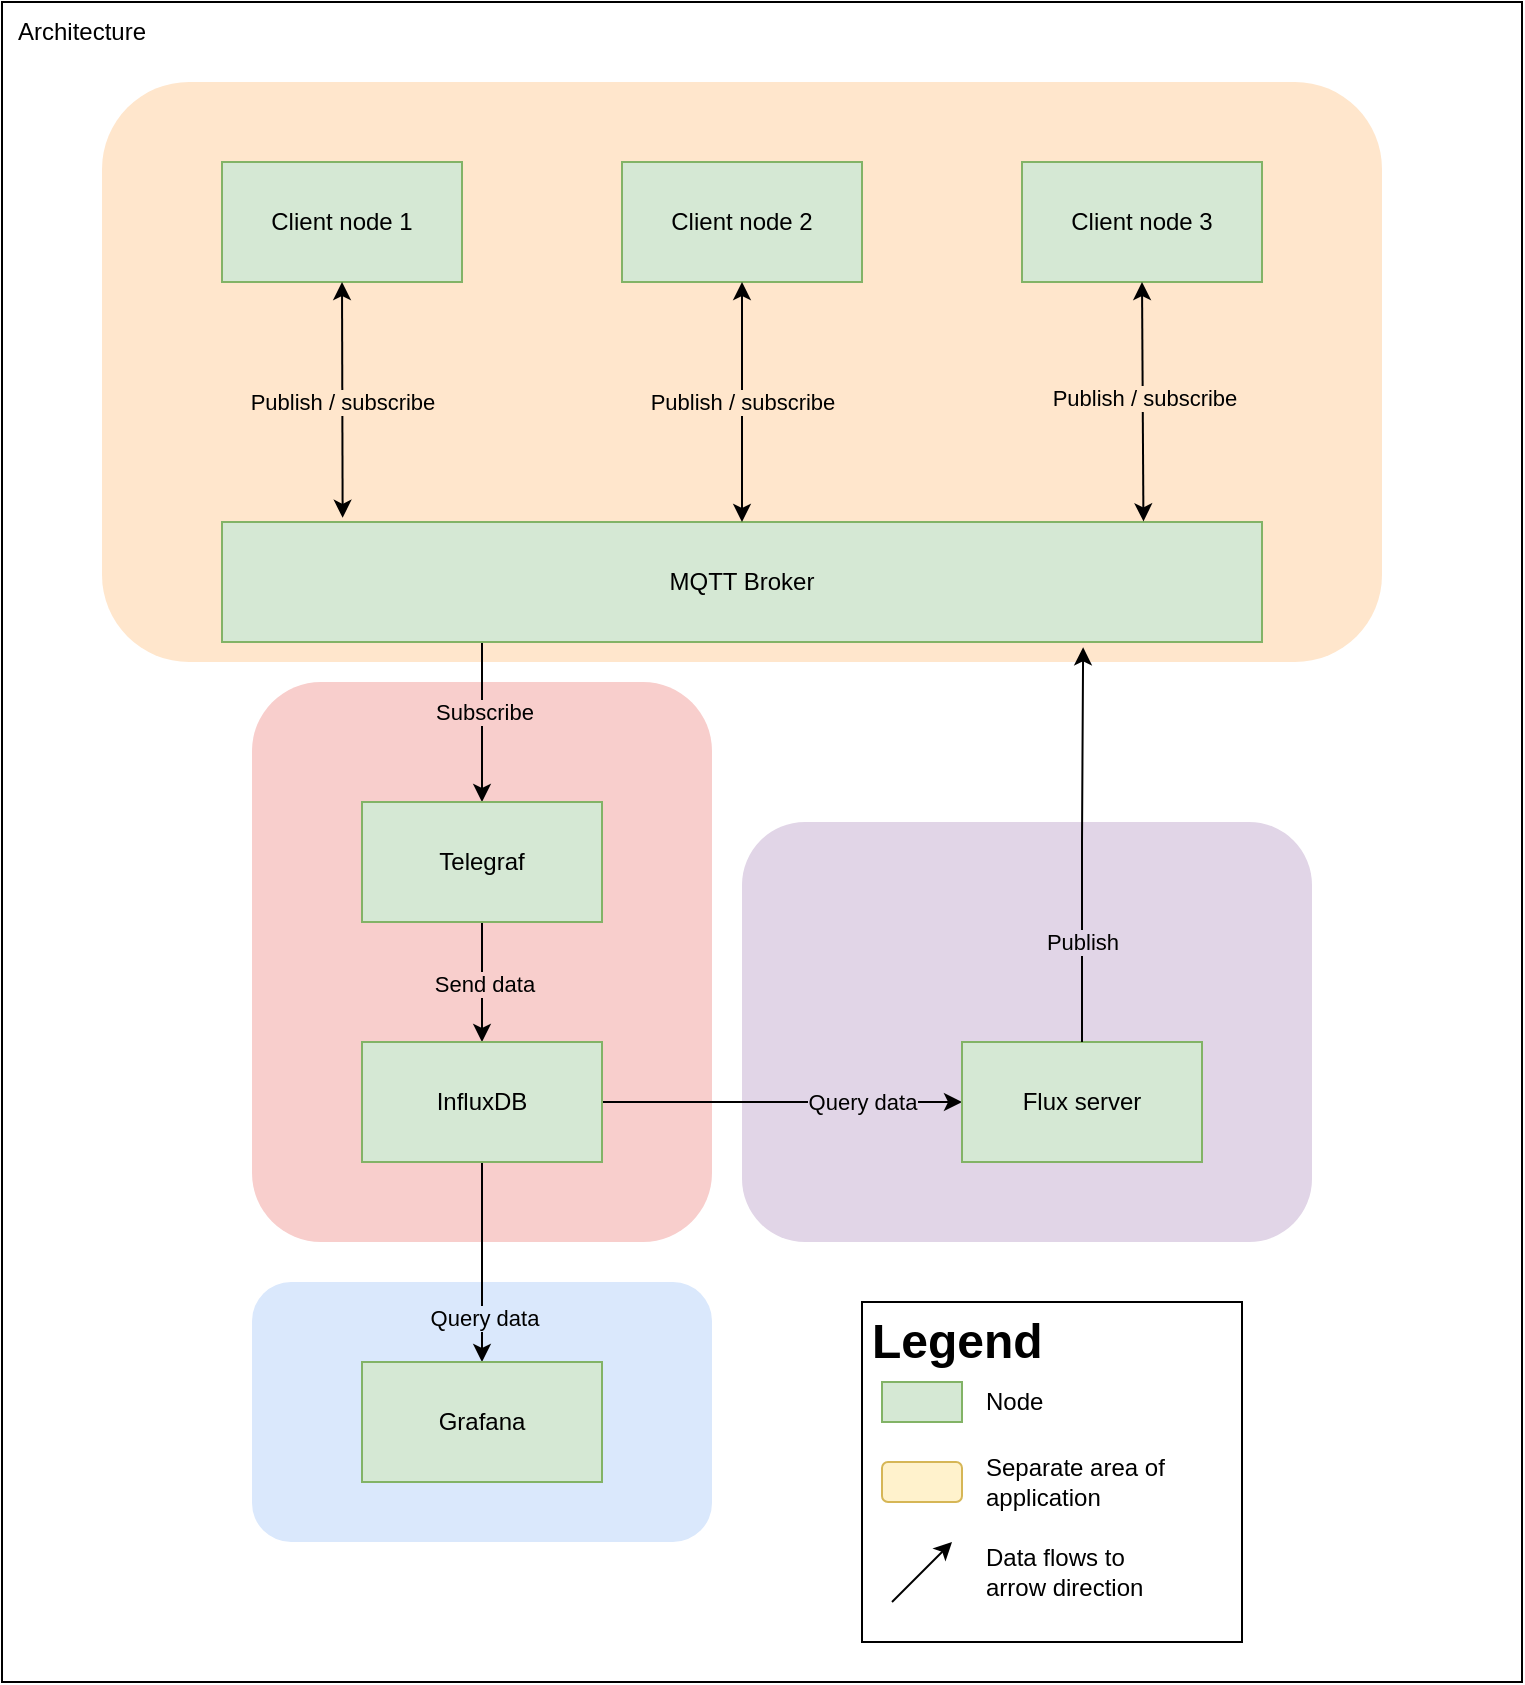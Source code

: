 <mxfile version="22.0.8" type="device">
  <diagram id="Ht1M8jgEwFfnCIfOTk4-" name="Page-1">
    <mxGraphModel dx="2488" dy="1519" grid="1" gridSize="10" guides="1" tooltips="1" connect="1" arrows="1" fold="1" page="1" pageScale="1" pageWidth="1169" pageHeight="827" math="0" shadow="0">
      <root>
        <mxCell id="0" />
        <mxCell id="1" parent="0" />
        <mxCell id="zRgOrn7Gje2fGibkuXIG-53" value="" style="rounded=0;whiteSpace=wrap;html=1;" vertex="1" parent="1">
          <mxGeometry x="240" width="760" height="840" as="geometry" />
        </mxCell>
        <mxCell id="zRgOrn7Gje2fGibkuXIG-41" value="" style="rounded=1;whiteSpace=wrap;html=1;fillColor=#E1D5E7;strokeColor=none;" vertex="1" parent="1">
          <mxGeometry x="610" y="410" width="285" height="210" as="geometry" />
        </mxCell>
        <mxCell id="zRgOrn7Gje2fGibkuXIG-40" value="" style="rounded=1;whiteSpace=wrap;html=1;strokeColor=none;fillColor=#DAE8FC;" vertex="1" parent="1">
          <mxGeometry x="365" y="640" width="230" height="130" as="geometry" />
        </mxCell>
        <mxCell id="zRgOrn7Gje2fGibkuXIG-39" value="" style="rounded=1;whiteSpace=wrap;html=1;fillColor=#F8CECC;strokeColor=none;" vertex="1" parent="1">
          <mxGeometry x="365" y="340" width="230" height="280" as="geometry" />
        </mxCell>
        <mxCell id="zRgOrn7Gje2fGibkuXIG-38" value="" style="rounded=1;whiteSpace=wrap;html=1;strokeColor=none;fillColor=#ffe6cc;" vertex="1" parent="1">
          <mxGeometry x="290" y="40" width="640" height="290" as="geometry" />
        </mxCell>
        <mxCell id="zRgOrn7Gje2fGibkuXIG-28" style="edgeStyle=orthogonalEdgeStyle;rounded=0;orthogonalLoop=1;jettySize=auto;html=1;exitX=0.25;exitY=1;exitDx=0;exitDy=0;entryX=0.5;entryY=0;entryDx=0;entryDy=0;" edge="1" parent="1" source="zRgOrn7Gje2fGibkuXIG-1" target="zRgOrn7Gje2fGibkuXIG-25">
          <mxGeometry relative="1" as="geometry" />
        </mxCell>
        <mxCell id="zRgOrn7Gje2fGibkuXIG-29" value="Subscribe" style="edgeLabel;html=1;align=center;verticalAlign=middle;resizable=0;points=[];labelBackgroundColor=#F8CECC;" vertex="1" connectable="0" parent="zRgOrn7Gje2fGibkuXIG-28">
          <mxGeometry x="-0.143" y="1" relative="1" as="geometry">
            <mxPoint as="offset" />
          </mxGeometry>
        </mxCell>
        <mxCell id="zRgOrn7Gje2fGibkuXIG-1" value="&lt;div&gt;MQTT Broker&lt;/div&gt;" style="rounded=0;whiteSpace=wrap;html=1;fillColor=#d5e8d4;strokeColor=#82b366;" vertex="1" parent="1">
          <mxGeometry x="350" y="260" width="520" height="60" as="geometry" />
        </mxCell>
        <mxCell id="zRgOrn7Gje2fGibkuXIG-2" value="&lt;div&gt;Client node 1&lt;br&gt;&lt;/div&gt;" style="rounded=0;whiteSpace=wrap;html=1;fillColor=#d5e8d4;strokeColor=#82b366;" vertex="1" parent="1">
          <mxGeometry x="350" y="80" width="120" height="60" as="geometry" />
        </mxCell>
        <mxCell id="zRgOrn7Gje2fGibkuXIG-3" value="&lt;div&gt;Client node 2&lt;br&gt;&lt;/div&gt;" style="rounded=0;whiteSpace=wrap;html=1;fillColor=#d5e8d4;strokeColor=#82b366;" vertex="1" parent="1">
          <mxGeometry x="550" y="80" width="120" height="60" as="geometry" />
        </mxCell>
        <mxCell id="zRgOrn7Gje2fGibkuXIG-4" value="&lt;div&gt;Client node 3&lt;br&gt;&lt;/div&gt;" style="rounded=0;whiteSpace=wrap;html=1;fillColor=#d5e8d4;strokeColor=#82b366;" vertex="1" parent="1">
          <mxGeometry x="750" y="80" width="120" height="60" as="geometry" />
        </mxCell>
        <mxCell id="zRgOrn7Gje2fGibkuXIG-19" style="rounded=0;orthogonalLoop=1;jettySize=auto;html=1;exitX=0.5;exitY=1;exitDx=0;exitDy=0;entryX=0.116;entryY=-0.035;entryDx=0;entryDy=0;entryPerimeter=0;startArrow=classic;startFill=1;" edge="1" parent="1" source="zRgOrn7Gje2fGibkuXIG-2" target="zRgOrn7Gje2fGibkuXIG-1">
          <mxGeometry relative="1" as="geometry">
            <mxPoint x="290" y="220" as="targetPoint" />
            <mxPoint x="290" y="140" as="sourcePoint" />
          </mxGeometry>
        </mxCell>
        <mxCell id="zRgOrn7Gje2fGibkuXIG-22" value="Publish / subscribe" style="edgeLabel;html=1;align=center;verticalAlign=middle;resizable=0;points=[];labelBackgroundColor=#FFE6CC;" vertex="1" connectable="0" parent="zRgOrn7Gje2fGibkuXIG-19">
          <mxGeometry x="-0.095" relative="1" as="geometry">
            <mxPoint y="6" as="offset" />
          </mxGeometry>
        </mxCell>
        <mxCell id="zRgOrn7Gje2fGibkuXIG-20" style="rounded=0;orthogonalLoop=1;jettySize=auto;html=1;exitX=0.5;exitY=1;exitDx=0;exitDy=0;entryX=0.5;entryY=0;entryDx=0;entryDy=0;startArrow=classic;startFill=1;" edge="1" parent="1" source="zRgOrn7Gje2fGibkuXIG-3" target="zRgOrn7Gje2fGibkuXIG-1">
          <mxGeometry relative="1" as="geometry">
            <mxPoint x="570" y="270" as="targetPoint" />
            <mxPoint x="570" y="152" as="sourcePoint" />
          </mxGeometry>
        </mxCell>
        <mxCell id="zRgOrn7Gje2fGibkuXIG-23" value="Publish / subscribe" style="edgeLabel;html=1;align=center;verticalAlign=middle;resizable=0;points=[];labelBackgroundColor=#FFE6CC;" vertex="1" connectable="0" parent="zRgOrn7Gje2fGibkuXIG-20">
          <mxGeometry x="-0.004" y="-2" relative="1" as="geometry">
            <mxPoint x="2" as="offset" />
          </mxGeometry>
        </mxCell>
        <mxCell id="zRgOrn7Gje2fGibkuXIG-21" style="rounded=0;orthogonalLoop=1;jettySize=auto;html=1;exitX=0.5;exitY=1;exitDx=0;exitDy=0;entryX=0.886;entryY=-0.005;entryDx=0;entryDy=0;startArrow=classic;startFill=1;entryPerimeter=0;" edge="1" parent="1" source="zRgOrn7Gje2fGibkuXIG-4" target="zRgOrn7Gje2fGibkuXIG-1">
          <mxGeometry relative="1" as="geometry">
            <mxPoint x="710" y="280" as="targetPoint" />
            <mxPoint x="710" y="160" as="sourcePoint" />
          </mxGeometry>
        </mxCell>
        <mxCell id="zRgOrn7Gje2fGibkuXIG-24" value="Publish / subscribe" style="edgeLabel;align=center;verticalAlign=middle;resizable=0;points=[];labelBackgroundColor=#FFE6CC;html=1;" vertex="1" connectable="0" parent="zRgOrn7Gje2fGibkuXIG-21">
          <mxGeometry x="-0.033" y="-2" relative="1" as="geometry">
            <mxPoint x="2" as="offset" />
          </mxGeometry>
        </mxCell>
        <mxCell id="zRgOrn7Gje2fGibkuXIG-31" style="edgeStyle=orthogonalEdgeStyle;rounded=0;orthogonalLoop=1;jettySize=auto;html=1;exitX=0.5;exitY=1;exitDx=0;exitDy=0;entryX=0.5;entryY=0;entryDx=0;entryDy=0;" edge="1" parent="1" source="zRgOrn7Gje2fGibkuXIG-25" target="zRgOrn7Gje2fGibkuXIG-30">
          <mxGeometry relative="1" as="geometry" />
        </mxCell>
        <mxCell id="zRgOrn7Gje2fGibkuXIG-42" value="Send data" style="edgeLabel;html=1;align=center;verticalAlign=middle;resizable=0;points=[];labelBackgroundColor=#F8CECC;" vertex="1" connectable="0" parent="zRgOrn7Gje2fGibkuXIG-31">
          <mxGeometry x="0.01" y="1" relative="1" as="geometry">
            <mxPoint as="offset" />
          </mxGeometry>
        </mxCell>
        <mxCell id="zRgOrn7Gje2fGibkuXIG-25" value="Telegraf" style="rounded=0;whiteSpace=wrap;html=1;fillColor=#d5e8d4;strokeColor=#82b366;" vertex="1" parent="1">
          <mxGeometry x="420" y="400" width="120" height="60" as="geometry" />
        </mxCell>
        <mxCell id="zRgOrn7Gje2fGibkuXIG-34" style="edgeStyle=orthogonalEdgeStyle;rounded=0;orthogonalLoop=1;jettySize=auto;html=1;exitX=0.5;exitY=1;exitDx=0;exitDy=0;entryX=0.5;entryY=0;entryDx=0;entryDy=0;" edge="1" parent="1" source="zRgOrn7Gje2fGibkuXIG-30" target="zRgOrn7Gje2fGibkuXIG-33">
          <mxGeometry relative="1" as="geometry" />
        </mxCell>
        <mxCell id="zRgOrn7Gje2fGibkuXIG-43" value="Query data" style="edgeLabel;html=1;align=center;verticalAlign=middle;resizable=0;points=[];labelBackgroundColor=#DAE8FC;" vertex="1" connectable="0" parent="zRgOrn7Gje2fGibkuXIG-34">
          <mxGeometry x="0.545" y="1" relative="1" as="geometry">
            <mxPoint as="offset" />
          </mxGeometry>
        </mxCell>
        <mxCell id="zRgOrn7Gje2fGibkuXIG-35" style="edgeStyle=orthogonalEdgeStyle;rounded=0;orthogonalLoop=1;jettySize=auto;html=1;exitX=1;exitY=0.5;exitDx=0;exitDy=0;entryX=0;entryY=0.5;entryDx=0;entryDy=0;" edge="1" parent="1" source="zRgOrn7Gje2fGibkuXIG-30" target="zRgOrn7Gje2fGibkuXIG-32">
          <mxGeometry relative="1" as="geometry" />
        </mxCell>
        <mxCell id="zRgOrn7Gje2fGibkuXIG-44" value="Query data" style="edgeLabel;html=1;align=center;verticalAlign=middle;resizable=0;points=[];labelBackgroundColor=#E1D5E7;" vertex="1" connectable="0" parent="zRgOrn7Gje2fGibkuXIG-35">
          <mxGeometry x="0.485" y="-3" relative="1" as="geometry">
            <mxPoint x="-4" y="-3" as="offset" />
          </mxGeometry>
        </mxCell>
        <mxCell id="zRgOrn7Gje2fGibkuXIG-30" value="InfluxDB" style="rounded=0;whiteSpace=wrap;html=1;fillColor=#d5e8d4;strokeColor=#82b366;" vertex="1" parent="1">
          <mxGeometry x="420" y="520" width="120" height="60" as="geometry" />
        </mxCell>
        <mxCell id="zRgOrn7Gje2fGibkuXIG-32" value="Flux server" style="rounded=0;whiteSpace=wrap;html=1;fillColor=#d5e8d4;strokeColor=#82b366;" vertex="1" parent="1">
          <mxGeometry x="720" y="520" width="120" height="60" as="geometry" />
        </mxCell>
        <mxCell id="zRgOrn7Gje2fGibkuXIG-33" value="Grafana" style="rounded=0;whiteSpace=wrap;html=1;fillColor=#d5e8d4;strokeColor=#82b366;" vertex="1" parent="1">
          <mxGeometry x="420" y="680" width="120" height="60" as="geometry" />
        </mxCell>
        <mxCell id="zRgOrn7Gje2fGibkuXIG-36" style="edgeStyle=orthogonalEdgeStyle;rounded=0;orthogonalLoop=1;jettySize=auto;html=1;exitX=0.5;exitY=0;exitDx=0;exitDy=0;entryX=0.828;entryY=1.044;entryDx=0;entryDy=0;entryPerimeter=0;" edge="1" parent="1" source="zRgOrn7Gje2fGibkuXIG-32" target="zRgOrn7Gje2fGibkuXIG-1">
          <mxGeometry relative="1" as="geometry" />
        </mxCell>
        <mxCell id="zRgOrn7Gje2fGibkuXIG-37" value="Publish" style="edgeLabel;html=1;align=center;verticalAlign=middle;resizable=0;points=[];labelBackgroundColor=#E1D5E7;" vertex="1" connectable="0" parent="zRgOrn7Gje2fGibkuXIG-36">
          <mxGeometry x="0.016" y="-1" relative="1" as="geometry">
            <mxPoint x="-2" y="50" as="offset" />
          </mxGeometry>
        </mxCell>
        <mxCell id="zRgOrn7Gje2fGibkuXIG-45" value="&lt;h1&gt;Legend&lt;br&gt;&lt;/h1&gt;" style="text;html=1;strokeColor=default;fillColor=none;spacing=5;spacingTop=-20;whiteSpace=wrap;overflow=hidden;rounded=0;" vertex="1" parent="1">
          <mxGeometry x="670" y="650" width="190" height="170" as="geometry" />
        </mxCell>
        <mxCell id="zRgOrn7Gje2fGibkuXIG-46" value="" style="rounded=0;whiteSpace=wrap;html=1;fillColor=#d5e8d4;strokeColor=#82b366;" vertex="1" parent="1">
          <mxGeometry x="680" y="690" width="40" height="20" as="geometry" />
        </mxCell>
        <mxCell id="zRgOrn7Gje2fGibkuXIG-47" value="Node" style="text;html=1;strokeColor=none;fillColor=none;align=left;verticalAlign=middle;whiteSpace=wrap;rounded=0;" vertex="1" parent="1">
          <mxGeometry x="730" y="685" width="40" height="30" as="geometry" />
        </mxCell>
        <mxCell id="zRgOrn7Gje2fGibkuXIG-48" value="" style="endArrow=classic;html=1;rounded=0;" edge="1" parent="1">
          <mxGeometry width="50" height="50" relative="1" as="geometry">
            <mxPoint x="685" y="800" as="sourcePoint" />
            <mxPoint x="715" y="770" as="targetPoint" />
          </mxGeometry>
        </mxCell>
        <mxCell id="zRgOrn7Gje2fGibkuXIG-49" value="Data flows to arrow direction" style="text;html=1;strokeColor=none;fillColor=none;align=left;verticalAlign=middle;whiteSpace=wrap;rounded=0;" vertex="1" parent="1">
          <mxGeometry x="730" y="770" width="100" height="30" as="geometry" />
        </mxCell>
        <mxCell id="zRgOrn7Gje2fGibkuXIG-50" value="" style="rounded=1;whiteSpace=wrap;html=1;fillColor=#fff2cc;strokeColor=#d6b656;" vertex="1" parent="1">
          <mxGeometry x="680" y="730" width="40" height="20" as="geometry" />
        </mxCell>
        <mxCell id="zRgOrn7Gje2fGibkuXIG-51" value="Separate area of application" style="text;html=1;strokeColor=none;fillColor=none;align=left;verticalAlign=middle;whiteSpace=wrap;rounded=0;" vertex="1" parent="1">
          <mxGeometry x="730" y="725" width="100" height="30" as="geometry" />
        </mxCell>
        <mxCell id="zRgOrn7Gje2fGibkuXIG-54" value="Architecture" style="text;html=1;strokeColor=none;fillColor=none;align=center;verticalAlign=middle;whiteSpace=wrap;rounded=0;" vertex="1" parent="1">
          <mxGeometry x="250" width="60" height="30" as="geometry" />
        </mxCell>
      </root>
    </mxGraphModel>
  </diagram>
</mxfile>
